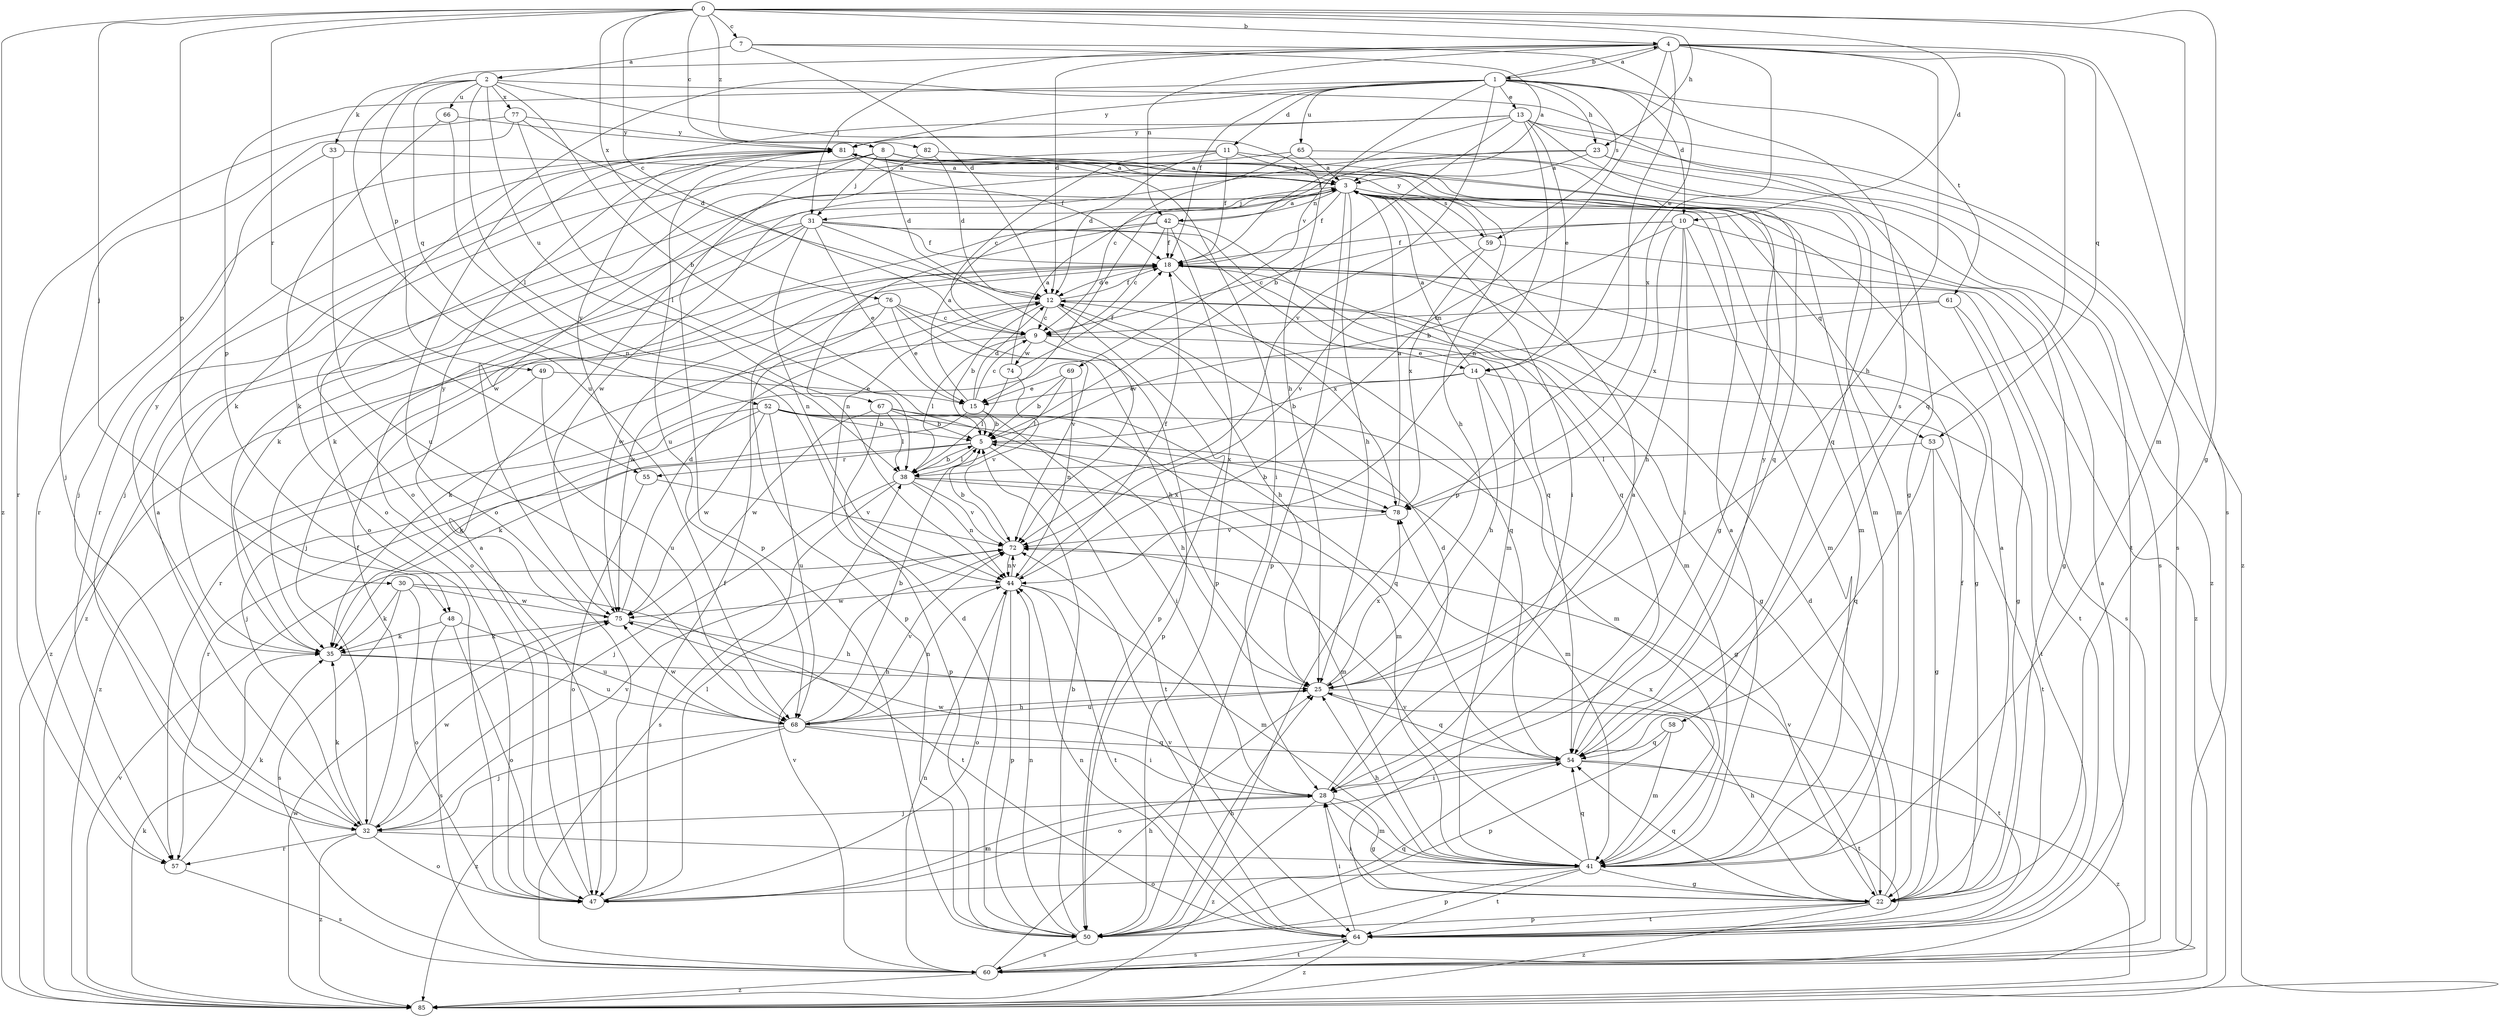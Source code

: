 strict digraph  {
0;
1;
2;
3;
4;
5;
7;
8;
9;
10;
11;
12;
13;
14;
15;
18;
22;
23;
25;
28;
30;
31;
32;
33;
35;
38;
41;
42;
44;
47;
48;
49;
50;
52;
53;
54;
55;
57;
58;
59;
60;
61;
64;
65;
66;
67;
68;
69;
72;
74;
75;
76;
77;
78;
81;
82;
85;
0 -> 4  [label=b];
0 -> 7  [label=c];
0 -> 8  [label=c];
0 -> 9  [label=c];
0 -> 10  [label=d];
0 -> 22  [label=g];
0 -> 23  [label=h];
0 -> 30  [label=j];
0 -> 41  [label=m];
0 -> 48  [label=p];
0 -> 55  [label=r];
0 -> 76  [label=x];
0 -> 82  [label=z];
0 -> 85  [label=z];
1 -> 4  [label=b];
1 -> 10  [label=d];
1 -> 11  [label=d];
1 -> 13  [label=e];
1 -> 18  [label=f];
1 -> 23  [label=h];
1 -> 47  [label=o];
1 -> 48  [label=p];
1 -> 58  [label=s];
1 -> 59  [label=s];
1 -> 61  [label=t];
1 -> 65  [label=u];
1 -> 69  [label=v];
1 -> 72  [label=v];
1 -> 81  [label=y];
2 -> 5  [label=b];
2 -> 22  [label=g];
2 -> 25  [label=h];
2 -> 33  [label=k];
2 -> 38  [label=l];
2 -> 49  [label=p];
2 -> 52  [label=q];
2 -> 66  [label=u];
2 -> 67  [label=u];
2 -> 77  [label=x];
3 -> 18  [label=f];
3 -> 25  [label=h];
3 -> 28  [label=i];
3 -> 31  [label=j];
3 -> 41  [label=m];
3 -> 42  [label=n];
3 -> 50  [label=p];
3 -> 53  [label=q];
3 -> 59  [label=s];
4 -> 1  [label=a];
4 -> 12  [label=d];
4 -> 25  [label=h];
4 -> 31  [label=j];
4 -> 42  [label=n];
4 -> 44  [label=n];
4 -> 50  [label=p];
4 -> 53  [label=q];
4 -> 54  [label=q];
4 -> 60  [label=s];
4 -> 68  [label=u];
4 -> 78  [label=x];
5 -> 38  [label=l];
5 -> 41  [label=m];
5 -> 55  [label=r];
5 -> 57  [label=r];
5 -> 64  [label=t];
7 -> 2  [label=a];
7 -> 3  [label=a];
7 -> 12  [label=d];
7 -> 14  [label=e];
8 -> 3  [label=a];
8 -> 12  [label=d];
8 -> 22  [label=g];
8 -> 28  [label=i];
8 -> 31  [label=j];
8 -> 32  [label=j];
8 -> 47  [label=o];
8 -> 50  [label=p];
8 -> 54  [label=q];
9 -> 14  [label=e];
9 -> 35  [label=k];
9 -> 38  [label=l];
9 -> 50  [label=p];
9 -> 74  [label=w];
10 -> 5  [label=b];
10 -> 9  [label=c];
10 -> 18  [label=f];
10 -> 22  [label=g];
10 -> 25  [label=h];
10 -> 28  [label=i];
10 -> 41  [label=m];
10 -> 78  [label=x];
11 -> 3  [label=a];
11 -> 9  [label=c];
11 -> 12  [label=d];
11 -> 18  [label=f];
11 -> 41  [label=m];
11 -> 57  [label=r];
12 -> 5  [label=b];
12 -> 9  [label=c];
12 -> 18  [label=f];
12 -> 22  [label=g];
12 -> 25  [label=h];
12 -> 50  [label=p];
12 -> 54  [label=q];
12 -> 75  [label=w];
13 -> 5  [label=b];
13 -> 14  [label=e];
13 -> 18  [label=f];
13 -> 44  [label=n];
13 -> 47  [label=o];
13 -> 54  [label=q];
13 -> 60  [label=s];
13 -> 81  [label=y];
13 -> 85  [label=z];
14 -> 3  [label=a];
14 -> 5  [label=b];
14 -> 15  [label=e];
14 -> 25  [label=h];
14 -> 41  [label=m];
14 -> 64  [label=t];
15 -> 3  [label=a];
15 -> 5  [label=b];
15 -> 9  [label=c];
15 -> 12  [label=d];
15 -> 28  [label=i];
15 -> 35  [label=k];
18 -> 12  [label=d];
18 -> 22  [label=g];
18 -> 32  [label=j];
18 -> 41  [label=m];
18 -> 60  [label=s];
18 -> 75  [label=w];
18 -> 78  [label=x];
22 -> 3  [label=a];
22 -> 12  [label=d];
22 -> 18  [label=f];
22 -> 25  [label=h];
22 -> 28  [label=i];
22 -> 50  [label=p];
22 -> 54  [label=q];
22 -> 64  [label=t];
22 -> 72  [label=v];
22 -> 85  [label=z];
23 -> 3  [label=a];
23 -> 15  [label=e];
23 -> 64  [label=t];
23 -> 75  [label=w];
23 -> 85  [label=z];
25 -> 54  [label=q];
25 -> 64  [label=t];
25 -> 68  [label=u];
25 -> 78  [label=x];
28 -> 3  [label=a];
28 -> 12  [label=d];
28 -> 22  [label=g];
28 -> 32  [label=j];
28 -> 41  [label=m];
28 -> 75  [label=w];
28 -> 85  [label=z];
30 -> 35  [label=k];
30 -> 47  [label=o];
30 -> 60  [label=s];
30 -> 64  [label=t];
30 -> 75  [label=w];
31 -> 15  [label=e];
31 -> 18  [label=f];
31 -> 35  [label=k];
31 -> 41  [label=m];
31 -> 44  [label=n];
31 -> 47  [label=o];
31 -> 54  [label=q];
31 -> 72  [label=v];
31 -> 85  [label=z];
32 -> 3  [label=a];
32 -> 18  [label=f];
32 -> 35  [label=k];
32 -> 41  [label=m];
32 -> 47  [label=o];
32 -> 57  [label=r];
32 -> 72  [label=v];
32 -> 75  [label=w];
32 -> 85  [label=z];
33 -> 3  [label=a];
33 -> 32  [label=j];
33 -> 68  [label=u];
35 -> 25  [label=h];
35 -> 68  [label=u];
35 -> 81  [label=y];
38 -> 5  [label=b];
38 -> 32  [label=j];
38 -> 41  [label=m];
38 -> 44  [label=n];
38 -> 60  [label=s];
38 -> 72  [label=v];
38 -> 78  [label=x];
41 -> 3  [label=a];
41 -> 22  [label=g];
41 -> 25  [label=h];
41 -> 47  [label=o];
41 -> 50  [label=p];
41 -> 54  [label=q];
41 -> 64  [label=t];
41 -> 72  [label=v];
41 -> 78  [label=x];
42 -> 3  [label=a];
42 -> 9  [label=c];
42 -> 18  [label=f];
42 -> 35  [label=k];
42 -> 44  [label=n];
42 -> 50  [label=p];
42 -> 54  [label=q];
44 -> 18  [label=f];
44 -> 41  [label=m];
44 -> 47  [label=o];
44 -> 50  [label=p];
44 -> 64  [label=t];
44 -> 72  [label=v];
44 -> 75  [label=w];
47 -> 3  [label=a];
47 -> 18  [label=f];
47 -> 28  [label=i];
47 -> 38  [label=l];
48 -> 35  [label=k];
48 -> 47  [label=o];
48 -> 60  [label=s];
48 -> 68  [label=u];
49 -> 15  [label=e];
49 -> 68  [label=u];
49 -> 85  [label=z];
50 -> 5  [label=b];
50 -> 12  [label=d];
50 -> 25  [label=h];
50 -> 44  [label=n];
50 -> 54  [label=q];
50 -> 60  [label=s];
52 -> 5  [label=b];
52 -> 32  [label=j];
52 -> 35  [label=k];
52 -> 41  [label=m];
52 -> 54  [label=q];
52 -> 68  [label=u];
52 -> 75  [label=w];
52 -> 78  [label=x];
53 -> 22  [label=g];
53 -> 38  [label=l];
53 -> 54  [label=q];
53 -> 64  [label=t];
54 -> 28  [label=i];
54 -> 47  [label=o];
54 -> 64  [label=t];
54 -> 81  [label=y];
54 -> 85  [label=z];
55 -> 47  [label=o];
55 -> 72  [label=v];
55 -> 81  [label=y];
57 -> 35  [label=k];
57 -> 60  [label=s];
58 -> 41  [label=m];
58 -> 50  [label=p];
58 -> 54  [label=q];
59 -> 72  [label=v];
59 -> 78  [label=x];
59 -> 81  [label=y];
59 -> 85  [label=z];
60 -> 3  [label=a];
60 -> 25  [label=h];
60 -> 44  [label=n];
60 -> 64  [label=t];
60 -> 72  [label=v];
60 -> 85  [label=z];
61 -> 9  [label=c];
61 -> 22  [label=g];
61 -> 57  [label=r];
61 -> 64  [label=t];
64 -> 28  [label=i];
64 -> 44  [label=n];
64 -> 60  [label=s];
64 -> 72  [label=v];
64 -> 85  [label=z];
65 -> 3  [label=a];
65 -> 9  [label=c];
65 -> 60  [label=s];
65 -> 75  [label=w];
66 -> 44  [label=n];
66 -> 47  [label=o];
66 -> 81  [label=y];
67 -> 5  [label=b];
67 -> 22  [label=g];
67 -> 25  [label=h];
67 -> 38  [label=l];
67 -> 50  [label=p];
67 -> 75  [label=w];
68 -> 5  [label=b];
68 -> 25  [label=h];
68 -> 28  [label=i];
68 -> 32  [label=j];
68 -> 44  [label=n];
68 -> 54  [label=q];
68 -> 72  [label=v];
68 -> 75  [label=w];
68 -> 85  [label=z];
69 -> 5  [label=b];
69 -> 15  [label=e];
69 -> 38  [label=l];
69 -> 44  [label=n];
72 -> 5  [label=b];
72 -> 44  [label=n];
74 -> 3  [label=a];
74 -> 18  [label=f];
74 -> 38  [label=l];
74 -> 72  [label=v];
75 -> 12  [label=d];
75 -> 25  [label=h];
75 -> 35  [label=k];
75 -> 81  [label=y];
76 -> 9  [label=c];
76 -> 15  [label=e];
76 -> 25  [label=h];
76 -> 50  [label=p];
76 -> 72  [label=v];
76 -> 85  [label=z];
77 -> 12  [label=d];
77 -> 32  [label=j];
77 -> 38  [label=l];
77 -> 57  [label=r];
77 -> 81  [label=y];
78 -> 3  [label=a];
78 -> 5  [label=b];
78 -> 72  [label=v];
81 -> 3  [label=a];
81 -> 18  [label=f];
81 -> 25  [label=h];
81 -> 35  [label=k];
81 -> 41  [label=m];
81 -> 57  [label=r];
81 -> 68  [label=u];
82 -> 3  [label=a];
82 -> 12  [label=d];
82 -> 35  [label=k];
85 -> 35  [label=k];
85 -> 72  [label=v];
85 -> 75  [label=w];
}
